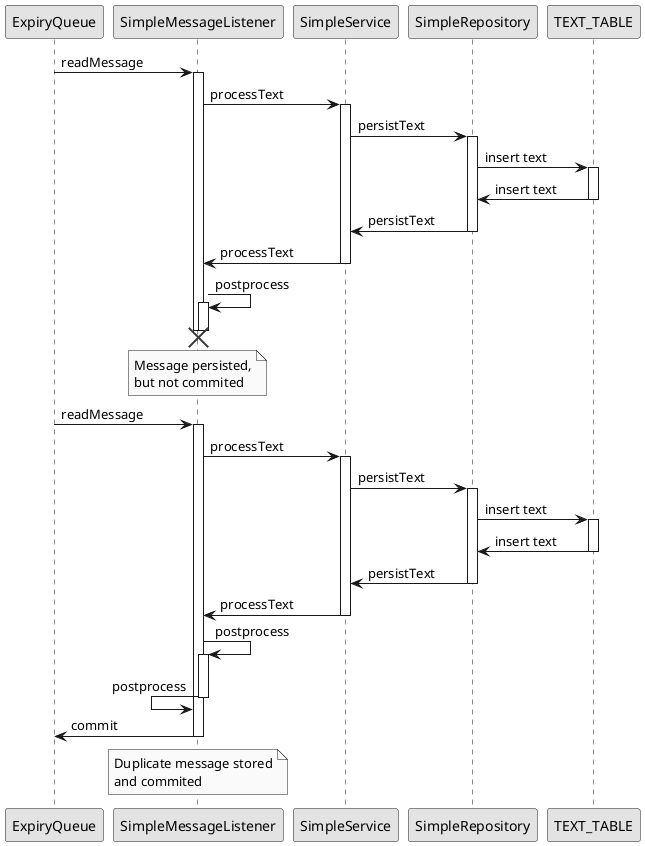 @startuml
skinparam monochrome true

participant "ExpiryQueue" as mq
participant "SimpleMessageListener" as sml
participant "SimpleService" as ss
participant "SimpleRepository" as sr
participant "TEXT_TABLE" as tt

mq -> sml : readMessage
activate sml

sml -> ss : processText
activate ss

ss -> sr : persistText
activate sr

sr -> tt : insert text
activate tt

sr <- tt : insert text
deactivate tt


ss <- sr : persistText
deactivate sr

sml <- ss : processText
deactivate ss

sml -> sml : postprocess
activate sml
destroy sml
deactivate sml

note over sml
  Message persisted,
  but not commited
end note

mq -> sml : readMessage
activate sml

sml -> ss : processText
activate ss

ss -> sr : persistText
activate sr

sr -> tt : insert text
activate tt

sr <- tt : insert text
deactivate tt

ss <- sr : persistText
deactivate sr

sml <- ss : processText
deactivate ss

sml -> sml : postprocess
activate sml
sml <- sml : postprocess
deactivate sml


mq <- sml : commit
deactivate sml

note over sml
  Duplicate message stored
  and commited
end note

@enduml